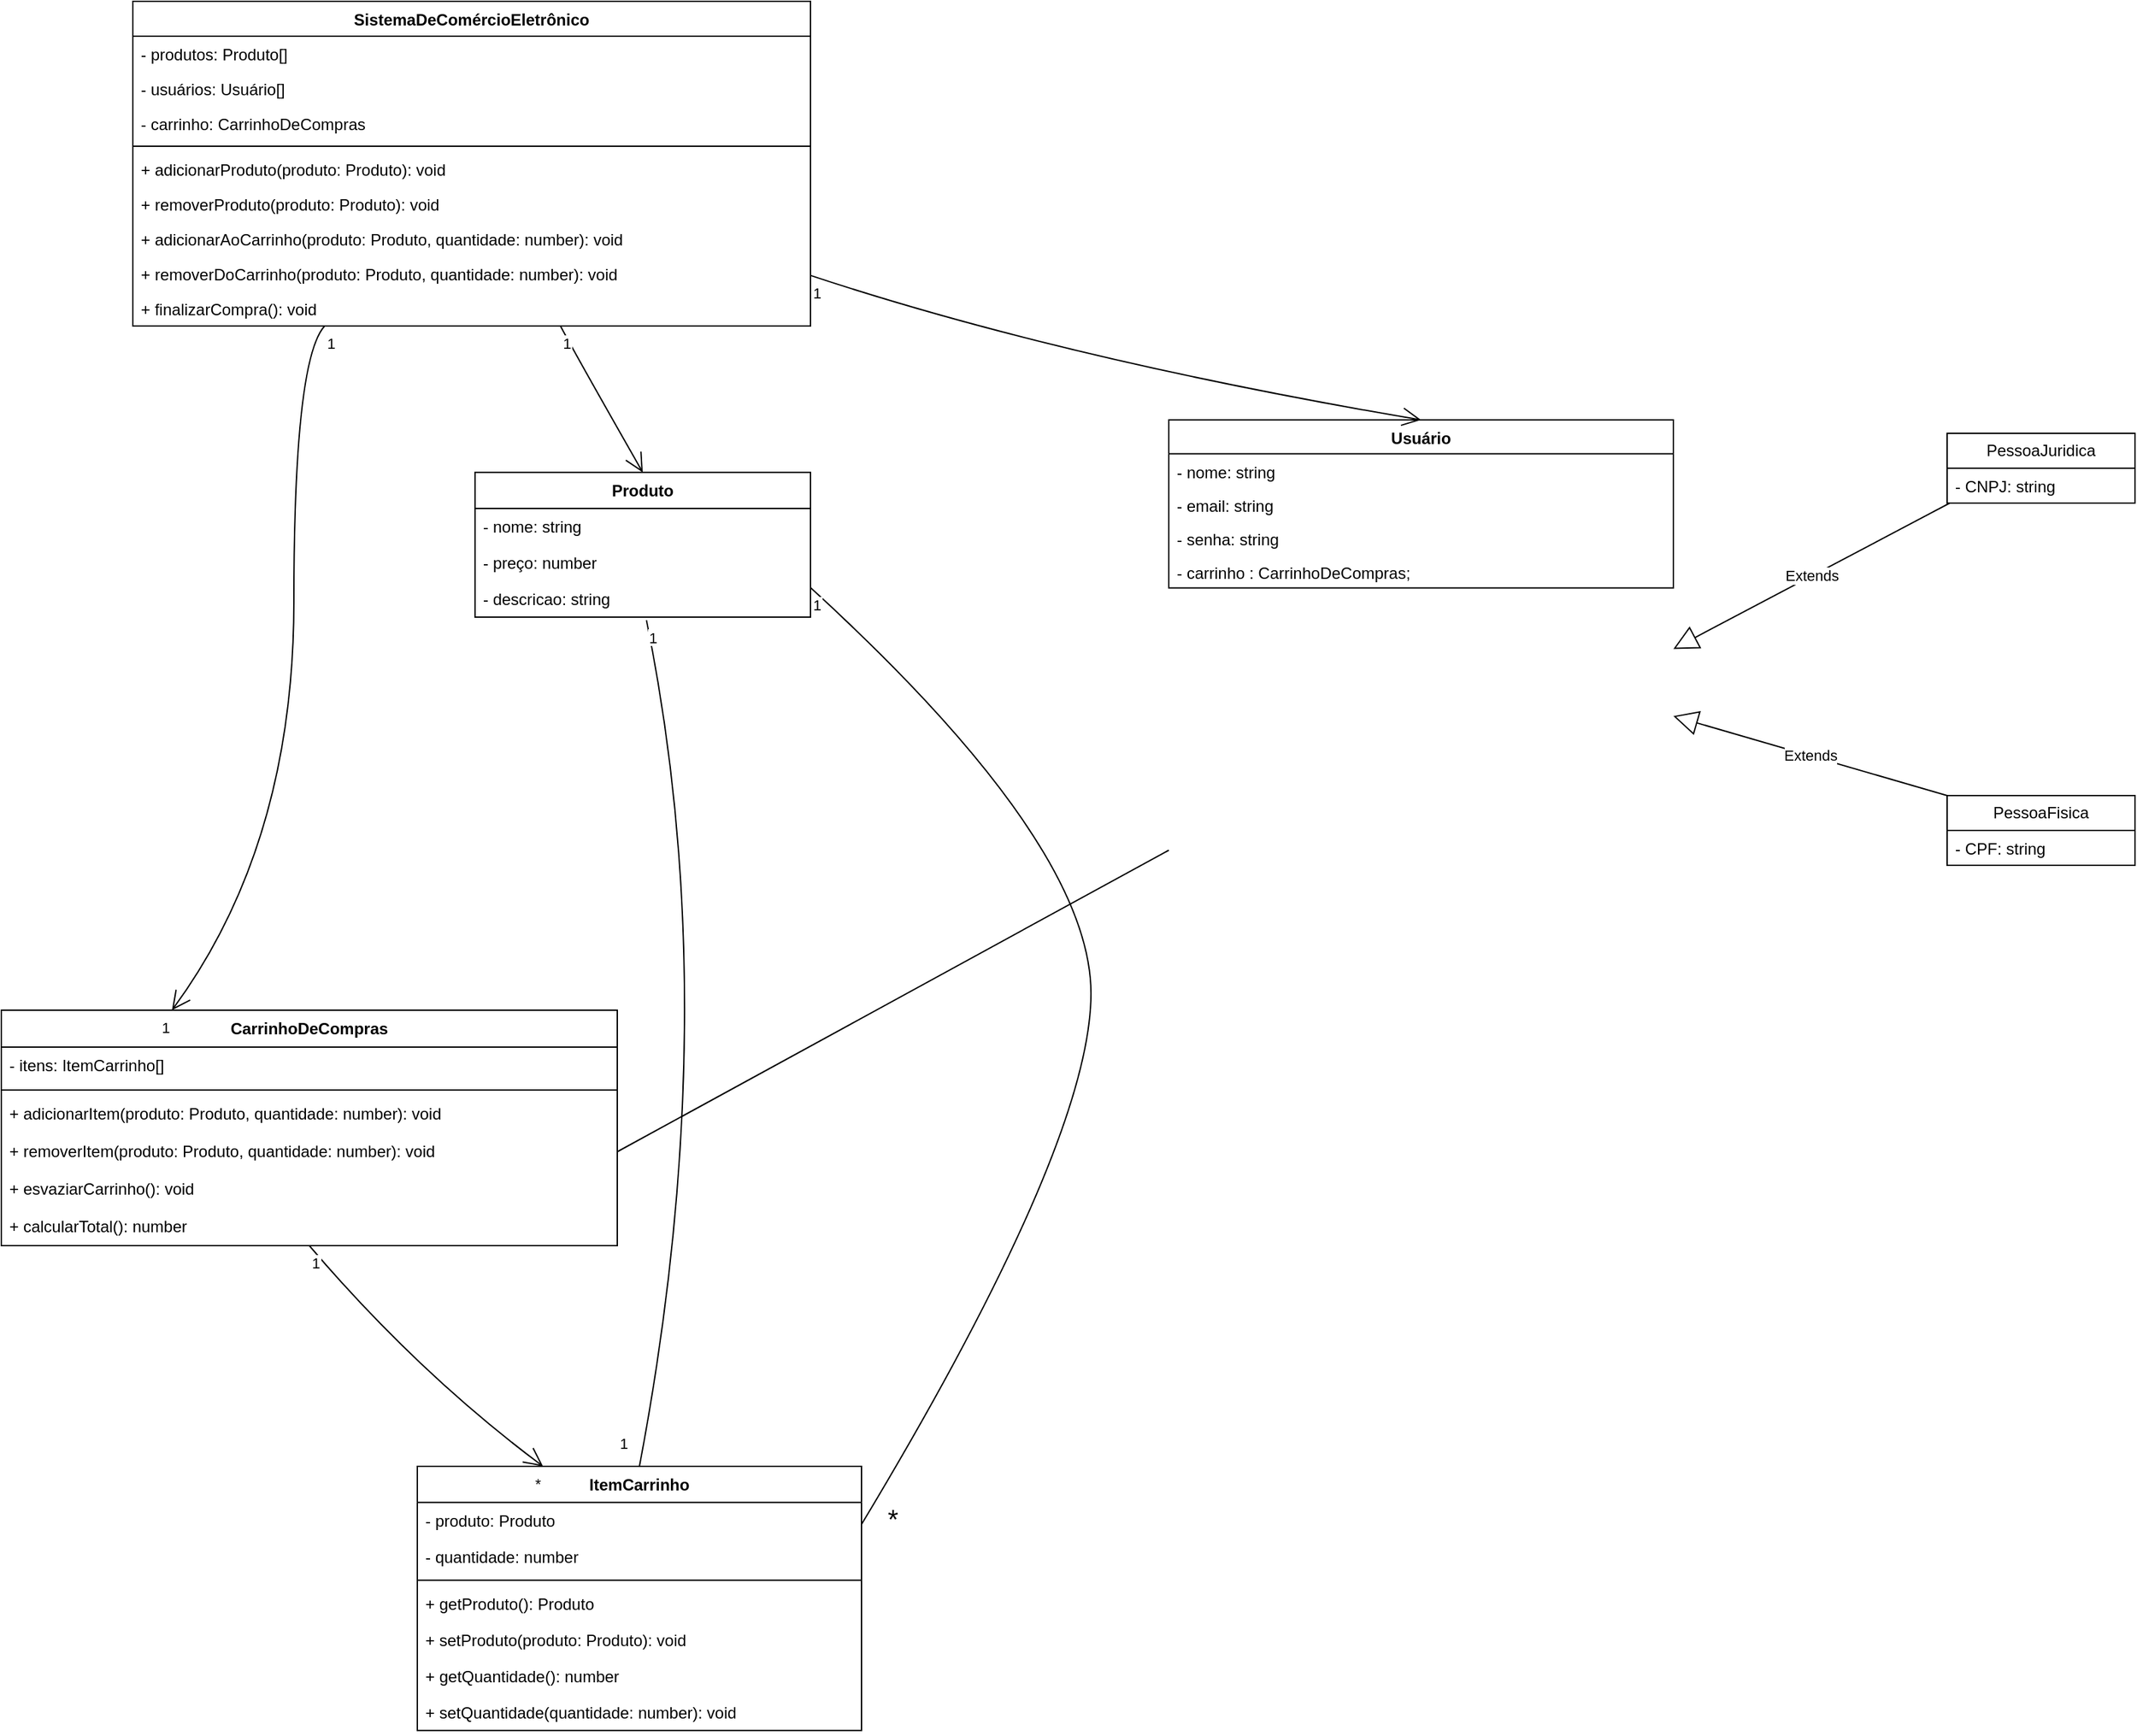 <mxfile version="22.1.3" type="github">
  <diagram name="Página-1" id="whJht1XOHp7WVKLZD-nA">
    <mxGraphModel dx="2253" dy="833" grid="1" gridSize="10" guides="1" tooltips="1" connect="1" arrows="1" fold="1" page="1" pageScale="1" pageWidth="827" pageHeight="1169" math="0" shadow="0">
      <root>
        <mxCell id="0" />
        <mxCell id="1" parent="0" />
        <mxCell id="ogAuhNkIlZfOTgi34TNQ-88" value="SistemaDeComércioEletrônico" style="swimlane;fontStyle=1;align=center;verticalAlign=top;childLayout=stackLayout;horizontal=1;startSize=26;horizontalStack=0;resizeParent=1;resizeParentMax=0;resizeLast=0;collapsible=0;marginBottom=0;" vertex="1" parent="1">
          <mxGeometry x="8" y="8" width="505" height="242" as="geometry" />
        </mxCell>
        <mxCell id="ogAuhNkIlZfOTgi34TNQ-89" value="- produtos: Produto[]" style="text;strokeColor=none;fillColor=none;align=left;verticalAlign=top;spacingLeft=4;spacingRight=4;overflow=hidden;rotatable=0;points=[[0,0.5],[1,0.5]];portConstraint=eastwest;" vertex="1" parent="ogAuhNkIlZfOTgi34TNQ-88">
          <mxGeometry y="26" width="505" height="26" as="geometry" />
        </mxCell>
        <mxCell id="ogAuhNkIlZfOTgi34TNQ-90" value="- usuários: Usuário[]" style="text;strokeColor=none;fillColor=none;align=left;verticalAlign=top;spacingLeft=4;spacingRight=4;overflow=hidden;rotatable=0;points=[[0,0.5],[1,0.5]];portConstraint=eastwest;" vertex="1" parent="ogAuhNkIlZfOTgi34TNQ-88">
          <mxGeometry y="52" width="505" height="26" as="geometry" />
        </mxCell>
        <mxCell id="ogAuhNkIlZfOTgi34TNQ-91" value="- carrinho: CarrinhoDeCompras" style="text;strokeColor=none;fillColor=none;align=left;verticalAlign=top;spacingLeft=4;spacingRight=4;overflow=hidden;rotatable=0;points=[[0,0.5],[1,0.5]];portConstraint=eastwest;" vertex="1" parent="ogAuhNkIlZfOTgi34TNQ-88">
          <mxGeometry y="78" width="505" height="26" as="geometry" />
        </mxCell>
        <mxCell id="ogAuhNkIlZfOTgi34TNQ-92" style="line;strokeWidth=1;fillColor=none;align=left;verticalAlign=middle;spacingTop=-1;spacingLeft=3;spacingRight=3;rotatable=0;labelPosition=right;points=[];portConstraint=eastwest;strokeColor=inherit;" vertex="1" parent="ogAuhNkIlZfOTgi34TNQ-88">
          <mxGeometry y="104" width="505" height="8" as="geometry" />
        </mxCell>
        <mxCell id="ogAuhNkIlZfOTgi34TNQ-93" value="+ adicionarProduto(produto: Produto): void" style="text;strokeColor=none;fillColor=none;align=left;verticalAlign=top;spacingLeft=4;spacingRight=4;overflow=hidden;rotatable=0;points=[[0,0.5],[1,0.5]];portConstraint=eastwest;" vertex="1" parent="ogAuhNkIlZfOTgi34TNQ-88">
          <mxGeometry y="112" width="505" height="26" as="geometry" />
        </mxCell>
        <mxCell id="ogAuhNkIlZfOTgi34TNQ-94" value="+ removerProduto(produto: Produto): void" style="text;strokeColor=none;fillColor=none;align=left;verticalAlign=top;spacingLeft=4;spacingRight=4;overflow=hidden;rotatable=0;points=[[0,0.5],[1,0.5]];portConstraint=eastwest;" vertex="1" parent="ogAuhNkIlZfOTgi34TNQ-88">
          <mxGeometry y="138" width="505" height="26" as="geometry" />
        </mxCell>
        <mxCell id="ogAuhNkIlZfOTgi34TNQ-95" value="+ adicionarAoCarrinho(produto: Produto, quantidade: number): void" style="text;strokeColor=none;fillColor=none;align=left;verticalAlign=top;spacingLeft=4;spacingRight=4;overflow=hidden;rotatable=0;points=[[0,0.5],[1,0.5]];portConstraint=eastwest;" vertex="1" parent="ogAuhNkIlZfOTgi34TNQ-88">
          <mxGeometry y="164" width="505" height="26" as="geometry" />
        </mxCell>
        <mxCell id="ogAuhNkIlZfOTgi34TNQ-96" value="+ removerDoCarrinho(produto: Produto, quantidade: number): void" style="text;strokeColor=none;fillColor=none;align=left;verticalAlign=top;spacingLeft=4;spacingRight=4;overflow=hidden;rotatable=0;points=[[0,0.5],[1,0.5]];portConstraint=eastwest;" vertex="1" parent="ogAuhNkIlZfOTgi34TNQ-88">
          <mxGeometry y="190" width="505" height="26" as="geometry" />
        </mxCell>
        <mxCell id="ogAuhNkIlZfOTgi34TNQ-97" value="+ finalizarCompra(): void" style="text;strokeColor=none;fillColor=none;align=left;verticalAlign=top;spacingLeft=4;spacingRight=4;overflow=hidden;rotatable=0;points=[[0,0.5],[1,0.5]];portConstraint=eastwest;" vertex="1" parent="ogAuhNkIlZfOTgi34TNQ-88">
          <mxGeometry y="216" width="505" height="26" as="geometry" />
        </mxCell>
        <mxCell id="ogAuhNkIlZfOTgi34TNQ-98" value="Produto" style="swimlane;fontStyle=1;align=center;verticalAlign=top;childLayout=stackLayout;horizontal=1;startSize=26.857;horizontalStack=0;resizeParent=1;resizeParentMax=0;resizeLast=0;collapsible=0;marginBottom=0;" vertex="1" parent="1">
          <mxGeometry x="263" y="359.13" width="250" height="107.857" as="geometry" />
        </mxCell>
        <mxCell id="ogAuhNkIlZfOTgi34TNQ-99" value="- nome: string" style="text;strokeColor=none;fillColor=none;align=left;verticalAlign=top;spacingLeft=4;spacingRight=4;overflow=hidden;rotatable=0;points=[[0,0.5],[1,0.5]];portConstraint=eastwest;" vertex="1" parent="ogAuhNkIlZfOTgi34TNQ-98">
          <mxGeometry y="26.857" width="250" height="27" as="geometry" />
        </mxCell>
        <mxCell id="ogAuhNkIlZfOTgi34TNQ-100" value="- preço: number" style="text;strokeColor=none;fillColor=none;align=left;verticalAlign=top;spacingLeft=4;spacingRight=4;overflow=hidden;rotatable=0;points=[[0,0.5],[1,0.5]];portConstraint=eastwest;" vertex="1" parent="ogAuhNkIlZfOTgi34TNQ-98">
          <mxGeometry y="53.857" width="250" height="27" as="geometry" />
        </mxCell>
        <mxCell id="ogAuhNkIlZfOTgi34TNQ-101" value="- descricao: string" style="text;strokeColor=none;fillColor=none;align=left;verticalAlign=top;spacingLeft=4;spacingRight=4;overflow=hidden;rotatable=0;points=[[0,0.5],[1,0.5]];portConstraint=eastwest;" vertex="1" parent="ogAuhNkIlZfOTgi34TNQ-98">
          <mxGeometry y="80.857" width="250" height="27" as="geometry" />
        </mxCell>
        <mxCell id="ogAuhNkIlZfOTgi34TNQ-109" value="Usuário" style="swimlane;fontStyle=1;align=center;verticalAlign=top;childLayout=stackLayout;horizontal=1;startSize=25.25;horizontalStack=0;resizeParent=1;resizeParentMax=0;resizeLast=0;collapsible=0;marginBottom=0;" vertex="1" parent="1">
          <mxGeometry x="780" y="320" width="376" height="125.25" as="geometry" />
        </mxCell>
        <mxCell id="ogAuhNkIlZfOTgi34TNQ-110" value="- nome: string" style="text;strokeColor=none;fillColor=none;align=left;verticalAlign=top;spacingLeft=4;spacingRight=4;overflow=hidden;rotatable=0;points=[[0,0.5],[1,0.5]];portConstraint=eastwest;" vertex="1" parent="ogAuhNkIlZfOTgi34TNQ-109">
          <mxGeometry y="25.25" width="376" height="25" as="geometry" />
        </mxCell>
        <mxCell id="ogAuhNkIlZfOTgi34TNQ-111" value="- email: string" style="text;strokeColor=none;fillColor=none;align=left;verticalAlign=top;spacingLeft=4;spacingRight=4;overflow=hidden;rotatable=0;points=[[0,0.5],[1,0.5]];portConstraint=eastwest;" vertex="1" parent="ogAuhNkIlZfOTgi34TNQ-109">
          <mxGeometry y="50.25" width="376" height="25" as="geometry" />
        </mxCell>
        <mxCell id="ogAuhNkIlZfOTgi34TNQ-112" value="- senha: string" style="text;strokeColor=none;fillColor=none;align=left;verticalAlign=top;spacingLeft=4;spacingRight=4;overflow=hidden;rotatable=0;points=[[0,0.5],[1,0.5]];portConstraint=eastwest;" vertex="1" parent="ogAuhNkIlZfOTgi34TNQ-109">
          <mxGeometry y="75.25" width="376" height="25" as="geometry" />
        </mxCell>
        <mxCell id="ogAuhNkIlZfOTgi34TNQ-113" value="- carrinho : CarrinhoDeCompras;" style="text;strokeColor=none;fillColor=none;align=left;verticalAlign=top;spacingLeft=4;spacingRight=4;overflow=hidden;rotatable=0;points=[[0,0.5],[1,0.5]];portConstraint=eastwest;" vertex="1" parent="ogAuhNkIlZfOTgi34TNQ-109">
          <mxGeometry y="100.25" width="376" height="25" as="geometry" />
        </mxCell>
        <mxCell id="ogAuhNkIlZfOTgi34TNQ-124" value="CarrinhoDeCompras" style="swimlane;fontStyle=1;align=center;verticalAlign=top;childLayout=stackLayout;horizontal=1;startSize=27.5;horizontalStack=0;resizeParent=1;resizeParentMax=0;resizeLast=0;collapsible=0;marginBottom=0;" vertex="1" parent="1">
          <mxGeometry x="-90" y="760" width="459" height="175.5" as="geometry" />
        </mxCell>
        <mxCell id="ogAuhNkIlZfOTgi34TNQ-125" value="- itens: ItemCarrinho[]" style="text;strokeColor=none;fillColor=none;align=left;verticalAlign=top;spacingLeft=4;spacingRight=4;overflow=hidden;rotatable=0;points=[[0,0.5],[1,0.5]];portConstraint=eastwest;" vertex="1" parent="ogAuhNkIlZfOTgi34TNQ-124">
          <mxGeometry y="27.5" width="459" height="28" as="geometry" />
        </mxCell>
        <mxCell id="ogAuhNkIlZfOTgi34TNQ-126" style="line;strokeWidth=1;fillColor=none;align=left;verticalAlign=middle;spacingTop=-1;spacingLeft=3;spacingRight=3;rotatable=0;labelPosition=right;points=[];portConstraint=eastwest;strokeColor=inherit;" vertex="1" parent="ogAuhNkIlZfOTgi34TNQ-124">
          <mxGeometry y="55.5" width="459" height="8" as="geometry" />
        </mxCell>
        <mxCell id="ogAuhNkIlZfOTgi34TNQ-127" value="+ adicionarItem(produto: Produto, quantidade: number): void" style="text;strokeColor=none;fillColor=none;align=left;verticalAlign=top;spacingLeft=4;spacingRight=4;overflow=hidden;rotatable=0;points=[[0,0.5],[1,0.5]];portConstraint=eastwest;" vertex="1" parent="ogAuhNkIlZfOTgi34TNQ-124">
          <mxGeometry y="63.5" width="459" height="28" as="geometry" />
        </mxCell>
        <mxCell id="ogAuhNkIlZfOTgi34TNQ-128" value="+ removerItem(produto: Produto, quantidade: number): void" style="text;strokeColor=none;fillColor=none;align=left;verticalAlign=top;spacingLeft=4;spacingRight=4;overflow=hidden;rotatable=0;points=[[0,0.5],[1,0.5]];portConstraint=eastwest;" vertex="1" parent="ogAuhNkIlZfOTgi34TNQ-124">
          <mxGeometry y="91.5" width="459" height="28" as="geometry" />
        </mxCell>
        <mxCell id="ogAuhNkIlZfOTgi34TNQ-129" value="+ esvaziarCarrinho(): void" style="text;strokeColor=none;fillColor=none;align=left;verticalAlign=top;spacingLeft=4;spacingRight=4;overflow=hidden;rotatable=0;points=[[0,0.5],[1,0.5]];portConstraint=eastwest;" vertex="1" parent="ogAuhNkIlZfOTgi34TNQ-124">
          <mxGeometry y="119.5" width="459" height="28" as="geometry" />
        </mxCell>
        <mxCell id="ogAuhNkIlZfOTgi34TNQ-130" value="+ calcularTotal(): number" style="text;strokeColor=none;fillColor=none;align=left;verticalAlign=top;spacingLeft=4;spacingRight=4;overflow=hidden;rotatable=0;points=[[0,0.5],[1,0.5]];portConstraint=eastwest;" vertex="1" parent="ogAuhNkIlZfOTgi34TNQ-124">
          <mxGeometry y="147.5" width="459" height="28" as="geometry" />
        </mxCell>
        <mxCell id="ogAuhNkIlZfOTgi34TNQ-131" value="ItemCarrinho" style="swimlane;fontStyle=1;align=center;verticalAlign=top;childLayout=stackLayout;horizontal=1;startSize=26.857;horizontalStack=0;resizeParent=1;resizeParentMax=0;resizeLast=0;collapsible=0;marginBottom=0;" vertex="1" parent="1">
          <mxGeometry x="220" y="1100" width="331" height="196.857" as="geometry" />
        </mxCell>
        <mxCell id="ogAuhNkIlZfOTgi34TNQ-132" value="- produto: Produto" style="text;strokeColor=none;fillColor=none;align=left;verticalAlign=top;spacingLeft=4;spacingRight=4;overflow=hidden;rotatable=0;points=[[0,0.5],[1,0.5]];portConstraint=eastwest;" vertex="1" parent="ogAuhNkIlZfOTgi34TNQ-131">
          <mxGeometry y="26.857" width="331" height="27" as="geometry" />
        </mxCell>
        <mxCell id="ogAuhNkIlZfOTgi34TNQ-133" value="- quantidade: number" style="text;strokeColor=none;fillColor=none;align=left;verticalAlign=top;spacingLeft=4;spacingRight=4;overflow=hidden;rotatable=0;points=[[0,0.5],[1,0.5]];portConstraint=eastwest;" vertex="1" parent="ogAuhNkIlZfOTgi34TNQ-131">
          <mxGeometry y="53.857" width="331" height="27" as="geometry" />
        </mxCell>
        <mxCell id="ogAuhNkIlZfOTgi34TNQ-134" style="line;strokeWidth=1;fillColor=none;align=left;verticalAlign=middle;spacingTop=-1;spacingLeft=3;spacingRight=3;rotatable=0;labelPosition=right;points=[];portConstraint=eastwest;strokeColor=inherit;" vertex="1" parent="ogAuhNkIlZfOTgi34TNQ-131">
          <mxGeometry y="80.857" width="331" height="8" as="geometry" />
        </mxCell>
        <mxCell id="ogAuhNkIlZfOTgi34TNQ-135" value="+ getProduto(): Produto" style="text;strokeColor=none;fillColor=none;align=left;verticalAlign=top;spacingLeft=4;spacingRight=4;overflow=hidden;rotatable=0;points=[[0,0.5],[1,0.5]];portConstraint=eastwest;" vertex="1" parent="ogAuhNkIlZfOTgi34TNQ-131">
          <mxGeometry y="88.857" width="331" height="27" as="geometry" />
        </mxCell>
        <mxCell id="ogAuhNkIlZfOTgi34TNQ-136" value="+ setProduto(produto: Produto): void" style="text;strokeColor=none;fillColor=none;align=left;verticalAlign=top;spacingLeft=4;spacingRight=4;overflow=hidden;rotatable=0;points=[[0,0.5],[1,0.5]];portConstraint=eastwest;" vertex="1" parent="ogAuhNkIlZfOTgi34TNQ-131">
          <mxGeometry y="115.857" width="331" height="27" as="geometry" />
        </mxCell>
        <mxCell id="ogAuhNkIlZfOTgi34TNQ-137" value="+ getQuantidade(): number" style="text;strokeColor=none;fillColor=none;align=left;verticalAlign=top;spacingLeft=4;spacingRight=4;overflow=hidden;rotatable=0;points=[[0,0.5],[1,0.5]];portConstraint=eastwest;" vertex="1" parent="ogAuhNkIlZfOTgi34TNQ-131">
          <mxGeometry y="142.857" width="331" height="27" as="geometry" />
        </mxCell>
        <mxCell id="ogAuhNkIlZfOTgi34TNQ-138" value="+ setQuantidade(quantidade: number): void" style="text;strokeColor=none;fillColor=none;align=left;verticalAlign=top;spacingLeft=4;spacingRight=4;overflow=hidden;rotatable=0;points=[[0,0.5],[1,0.5]];portConstraint=eastwest;" vertex="1" parent="ogAuhNkIlZfOTgi34TNQ-131">
          <mxGeometry y="169.857" width="331" height="27" as="geometry" />
        </mxCell>
        <mxCell id="ogAuhNkIlZfOTgi34TNQ-139" value="" style="curved=1;startArrow=none;endArrow=open;endSize=12;exitX=0.631;exitY=1;entryX=0.5;entryY=-0.003;" edge="1" parent="1" source="ogAuhNkIlZfOTgi34TNQ-88" target="ogAuhNkIlZfOTgi34TNQ-98">
          <mxGeometry relative="1" as="geometry">
            <Array as="points">
              <mxPoint x="340" y="275" />
            </Array>
          </mxGeometry>
        </mxCell>
        <mxCell id="ogAuhNkIlZfOTgi34TNQ-140" value="1" style="edgeLabel;resizable=0;align=left;verticalAlign=top;" vertex="1" parent="ogAuhNkIlZfOTgi34TNQ-139">
          <mxGeometry x="-1" relative="1" as="geometry" />
        </mxCell>
        <mxCell id="ogAuhNkIlZfOTgi34TNQ-141" value="" style="curved=1;startArrow=none;endArrow=open;endSize=12;exitX=1.001;exitY=0.845;entryX=0.5;entryY=0;" edge="1" parent="1" source="ogAuhNkIlZfOTgi34TNQ-88" target="ogAuhNkIlZfOTgi34TNQ-109">
          <mxGeometry relative="1" as="geometry">
            <Array as="points">
              <mxPoint x="702" y="275" />
            </Array>
          </mxGeometry>
        </mxCell>
        <mxCell id="ogAuhNkIlZfOTgi34TNQ-142" value="1" style="edgeLabel;resizable=0;align=left;verticalAlign=top;" vertex="1" parent="ogAuhNkIlZfOTgi34TNQ-141">
          <mxGeometry x="-1" relative="1" as="geometry" />
        </mxCell>
        <mxCell id="ogAuhNkIlZfOTgi34TNQ-143" value="" style="curved=1;startArrow=none;endArrow=open;endSize=12;exitX=0.283;exitY=1;entryX=0.277;entryY=0;" edge="1" parent="1" source="ogAuhNkIlZfOTgi34TNQ-88" target="ogAuhNkIlZfOTgi34TNQ-124">
          <mxGeometry relative="1" as="geometry">
            <Array as="points">
              <mxPoint x="128" y="275" />
              <mxPoint x="128" y="636" />
            </Array>
          </mxGeometry>
        </mxCell>
        <mxCell id="ogAuhNkIlZfOTgi34TNQ-144" value="1" style="edgeLabel;resizable=0;align=left;verticalAlign=top;" vertex="1" parent="ogAuhNkIlZfOTgi34TNQ-143">
          <mxGeometry x="-1" relative="1" as="geometry" />
        </mxCell>
        <mxCell id="ogAuhNkIlZfOTgi34TNQ-145" value="1" style="edgeLabel;resizable=0;align=right;verticalAlign=top;" vertex="1" parent="ogAuhNkIlZfOTgi34TNQ-143">
          <mxGeometry x="1" relative="1" as="geometry" />
        </mxCell>
        <mxCell id="ogAuhNkIlZfOTgi34TNQ-146" value="" style="curved=1;startArrow=none;endArrow=open;endSize=12;exitX=0.5;exitY=1;entryX=0.283;entryY=0;" edge="1" parent="1" source="ogAuhNkIlZfOTgi34TNQ-124" target="ogAuhNkIlZfOTgi34TNQ-131">
          <mxGeometry relative="1" as="geometry">
            <Array as="points">
              <mxPoint x="220" y="1030" />
            </Array>
          </mxGeometry>
        </mxCell>
        <mxCell id="ogAuhNkIlZfOTgi34TNQ-147" value="1" style="edgeLabel;resizable=0;align=left;verticalAlign=top;" vertex="1" parent="ogAuhNkIlZfOTgi34TNQ-146">
          <mxGeometry x="-1" relative="1" as="geometry" />
        </mxCell>
        <mxCell id="ogAuhNkIlZfOTgi34TNQ-148" value="*" style="edgeLabel;resizable=0;align=right;verticalAlign=top;" vertex="1" parent="ogAuhNkIlZfOTgi34TNQ-146">
          <mxGeometry x="1" relative="1" as="geometry" />
        </mxCell>
        <mxCell id="ogAuhNkIlZfOTgi34TNQ-149" value="" style="curved=1;startArrow=none;endArrow=none;entryX=0.5;entryY=0;exitX=0.511;exitY=1.087;exitDx=0;exitDy=0;entryDx=0;entryDy=0;exitPerimeter=0;" edge="1" parent="1" source="ogAuhNkIlZfOTgi34TNQ-101" target="ogAuhNkIlZfOTgi34TNQ-131">
          <mxGeometry relative="1" as="geometry">
            <Array as="points">
              <mxPoint x="450" y="760" />
            </Array>
            <mxPoint x="391.75" y="655.175" as="sourcePoint" />
          </mxGeometry>
        </mxCell>
        <mxCell id="ogAuhNkIlZfOTgi34TNQ-150" value="1" style="edgeLabel;resizable=0;align=left;verticalAlign=top;" vertex="1" parent="ogAuhNkIlZfOTgi34TNQ-149">
          <mxGeometry x="-1" relative="1" as="geometry" />
        </mxCell>
        <mxCell id="ogAuhNkIlZfOTgi34TNQ-151" value="" style="curved=1;startArrow=none;endArrow=none;exitX=0.999;exitY=0.796;entryX=0.998;entryY=0.221;" edge="1" parent="1" source="ogAuhNkIlZfOTgi34TNQ-98" target="ogAuhNkIlZfOTgi34TNQ-131">
          <mxGeometry relative="1" as="geometry">
            <Array as="points">
              <mxPoint x="722" y="636" />
              <mxPoint x="722" y="859" />
            </Array>
          </mxGeometry>
        </mxCell>
        <mxCell id="ogAuhNkIlZfOTgi34TNQ-152" value="1" style="edgeLabel;resizable=0;align=left;verticalAlign=top;" vertex="1" parent="ogAuhNkIlZfOTgi34TNQ-151">
          <mxGeometry x="-1" relative="1" as="geometry" />
        </mxCell>
        <mxCell id="ogAuhNkIlZfOTgi34TNQ-153" value="*" style="edgeLabel;resizable=0;align=right;verticalAlign=top;fontSize=20;" vertex="1" parent="ogAuhNkIlZfOTgi34TNQ-151">
          <mxGeometry x="1" relative="1" as="geometry">
            <mxPoint x="29" y="-23" as="offset" />
          </mxGeometry>
        </mxCell>
        <mxCell id="ogAuhNkIlZfOTgi34TNQ-154" value="" style="endArrow=none;html=1;rounded=0;exitX=1;exitY=0.5;exitDx=0;exitDy=0;entryX=0;entryY=0.5;entryDx=0;entryDy=0;" edge="1" parent="1" source="ogAuhNkIlZfOTgi34TNQ-128">
          <mxGeometry width="50" height="50" relative="1" as="geometry">
            <mxPoint x="750" y="470" as="sourcePoint" />
            <mxPoint x="780" y="640.75" as="targetPoint" />
          </mxGeometry>
        </mxCell>
        <mxCell id="ogAuhNkIlZfOTgi34TNQ-155" value="Extends" style="endArrow=block;endSize=16;endFill=0;html=1;rounded=0;entryX=1;entryY=0.5;entryDx=0;entryDy=0;exitX=0.014;exitY=1;exitDx=0;exitDy=0;exitPerimeter=0;" edge="1" parent="1" source="ogAuhNkIlZfOTgi34TNQ-157">
          <mxGeometry width="160" relative="1" as="geometry">
            <mxPoint x="1360" y="395" as="sourcePoint" />
            <mxPoint x="1156" y="490.75" as="targetPoint" />
          </mxGeometry>
        </mxCell>
        <mxCell id="ogAuhNkIlZfOTgi34TNQ-156" value="PessoaJuridica" style="swimlane;fontStyle=0;childLayout=stackLayout;horizontal=1;startSize=26;fillColor=none;horizontalStack=0;resizeParent=1;resizeParentMax=0;resizeLast=0;collapsible=1;marginBottom=0;whiteSpace=wrap;html=1;" vertex="1" parent="1">
          <mxGeometry x="1360" y="330" width="140" height="52" as="geometry" />
        </mxCell>
        <mxCell id="ogAuhNkIlZfOTgi34TNQ-157" value="- CNPJ: string" style="text;strokeColor=none;fillColor=none;align=left;verticalAlign=top;spacingLeft=4;spacingRight=4;overflow=hidden;rotatable=0;points=[[0,0.5],[1,0.5]];portConstraint=eastwest;whiteSpace=wrap;html=1;" vertex="1" parent="ogAuhNkIlZfOTgi34TNQ-156">
          <mxGeometry y="26" width="140" height="26" as="geometry" />
        </mxCell>
        <mxCell id="ogAuhNkIlZfOTgi34TNQ-158" value="PessoaFisica" style="swimlane;fontStyle=0;childLayout=stackLayout;horizontal=1;startSize=26;fillColor=none;horizontalStack=0;resizeParent=1;resizeParentMax=0;resizeLast=0;collapsible=1;marginBottom=0;whiteSpace=wrap;html=1;" vertex="1" parent="1">
          <mxGeometry x="1360" y="600" width="140" height="52" as="geometry" />
        </mxCell>
        <mxCell id="ogAuhNkIlZfOTgi34TNQ-159" value="- CPF: string" style="text;strokeColor=none;fillColor=none;align=left;verticalAlign=top;spacingLeft=4;spacingRight=4;overflow=hidden;rotatable=0;points=[[0,0.5],[1,0.5]];portConstraint=eastwest;whiteSpace=wrap;html=1;" vertex="1" parent="ogAuhNkIlZfOTgi34TNQ-158">
          <mxGeometry y="26" width="140" height="26" as="geometry" />
        </mxCell>
        <mxCell id="ogAuhNkIlZfOTgi34TNQ-160" value="Extends" style="endArrow=block;endSize=16;endFill=0;html=1;rounded=0;exitX=0;exitY=0;exitDx=0;exitDy=0;entryX=1;entryY=0.5;entryDx=0;entryDy=0;" edge="1" parent="1" source="ogAuhNkIlZfOTgi34TNQ-158">
          <mxGeometry width="160" relative="1" as="geometry">
            <mxPoint x="1372" y="392" as="sourcePoint" />
            <mxPoint x="1156" y="540.75" as="targetPoint" />
          </mxGeometry>
        </mxCell>
        <mxCell id="ogAuhNkIlZfOTgi34TNQ-161" value="1" style="edgeLabel;resizable=0;align=left;verticalAlign=top;" vertex="1" parent="1">
          <mxGeometry x="369" y="1069.996" as="geometry" />
        </mxCell>
      </root>
    </mxGraphModel>
  </diagram>
</mxfile>
